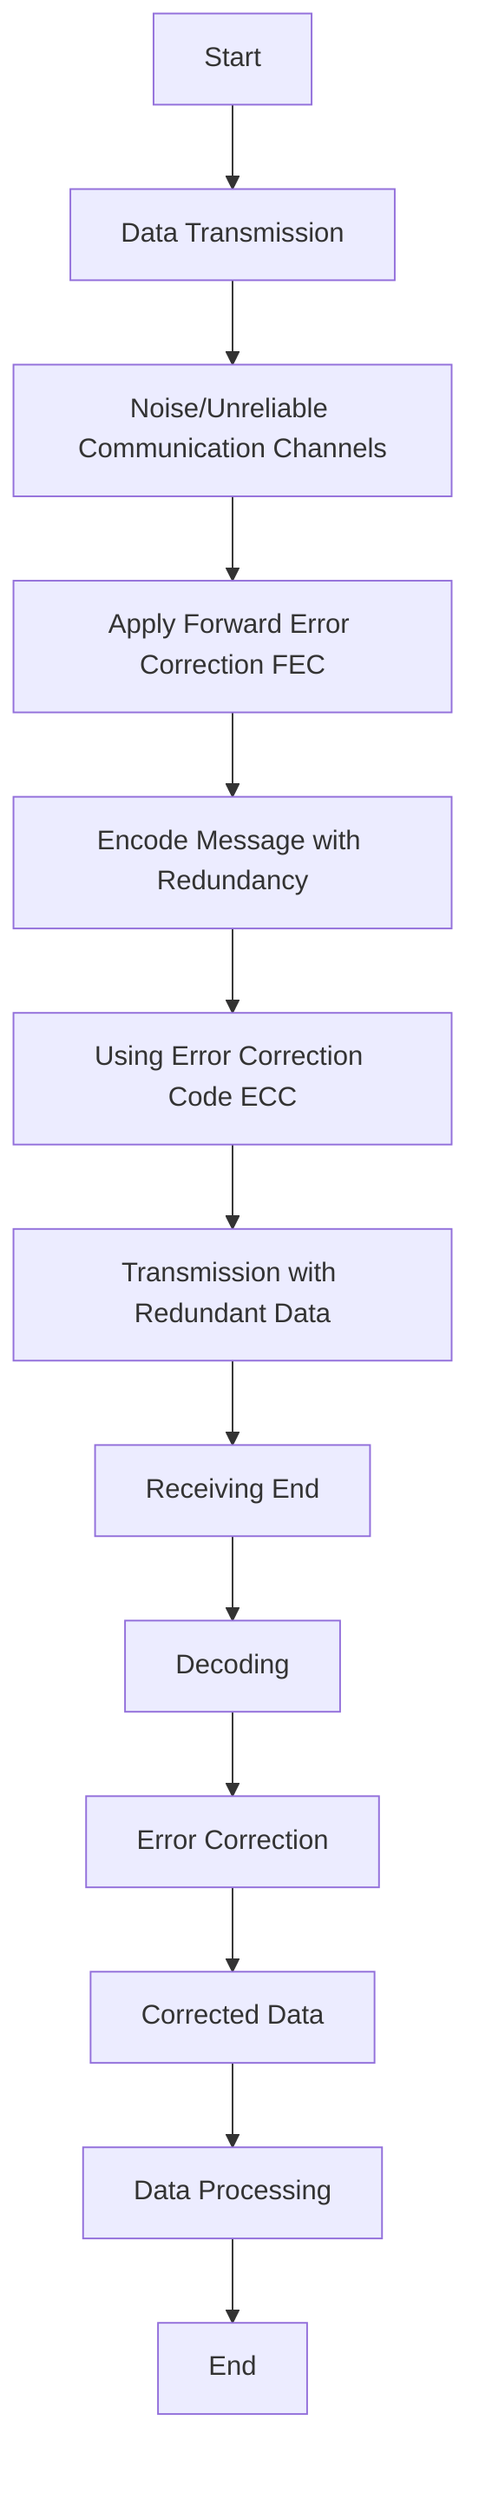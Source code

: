 graph TD;
    A[Start] --> B[Data Transmission];
    B --> C[Noise/Unreliable Communication Channels];
    C --> D[Apply Forward Error Correction FEC];
    D --> E[Encode Message with Redundancy];
    E --> F[Using Error Correction Code ECC];
    F --> G[Transmission with Redundant Data];
    G --> H[Receiving End];
    H --> I[Decoding];
    I --> J[Error Correction];
    J --> K[Corrected Data];
    K --> L[Data Processing];
    L --> M[End];